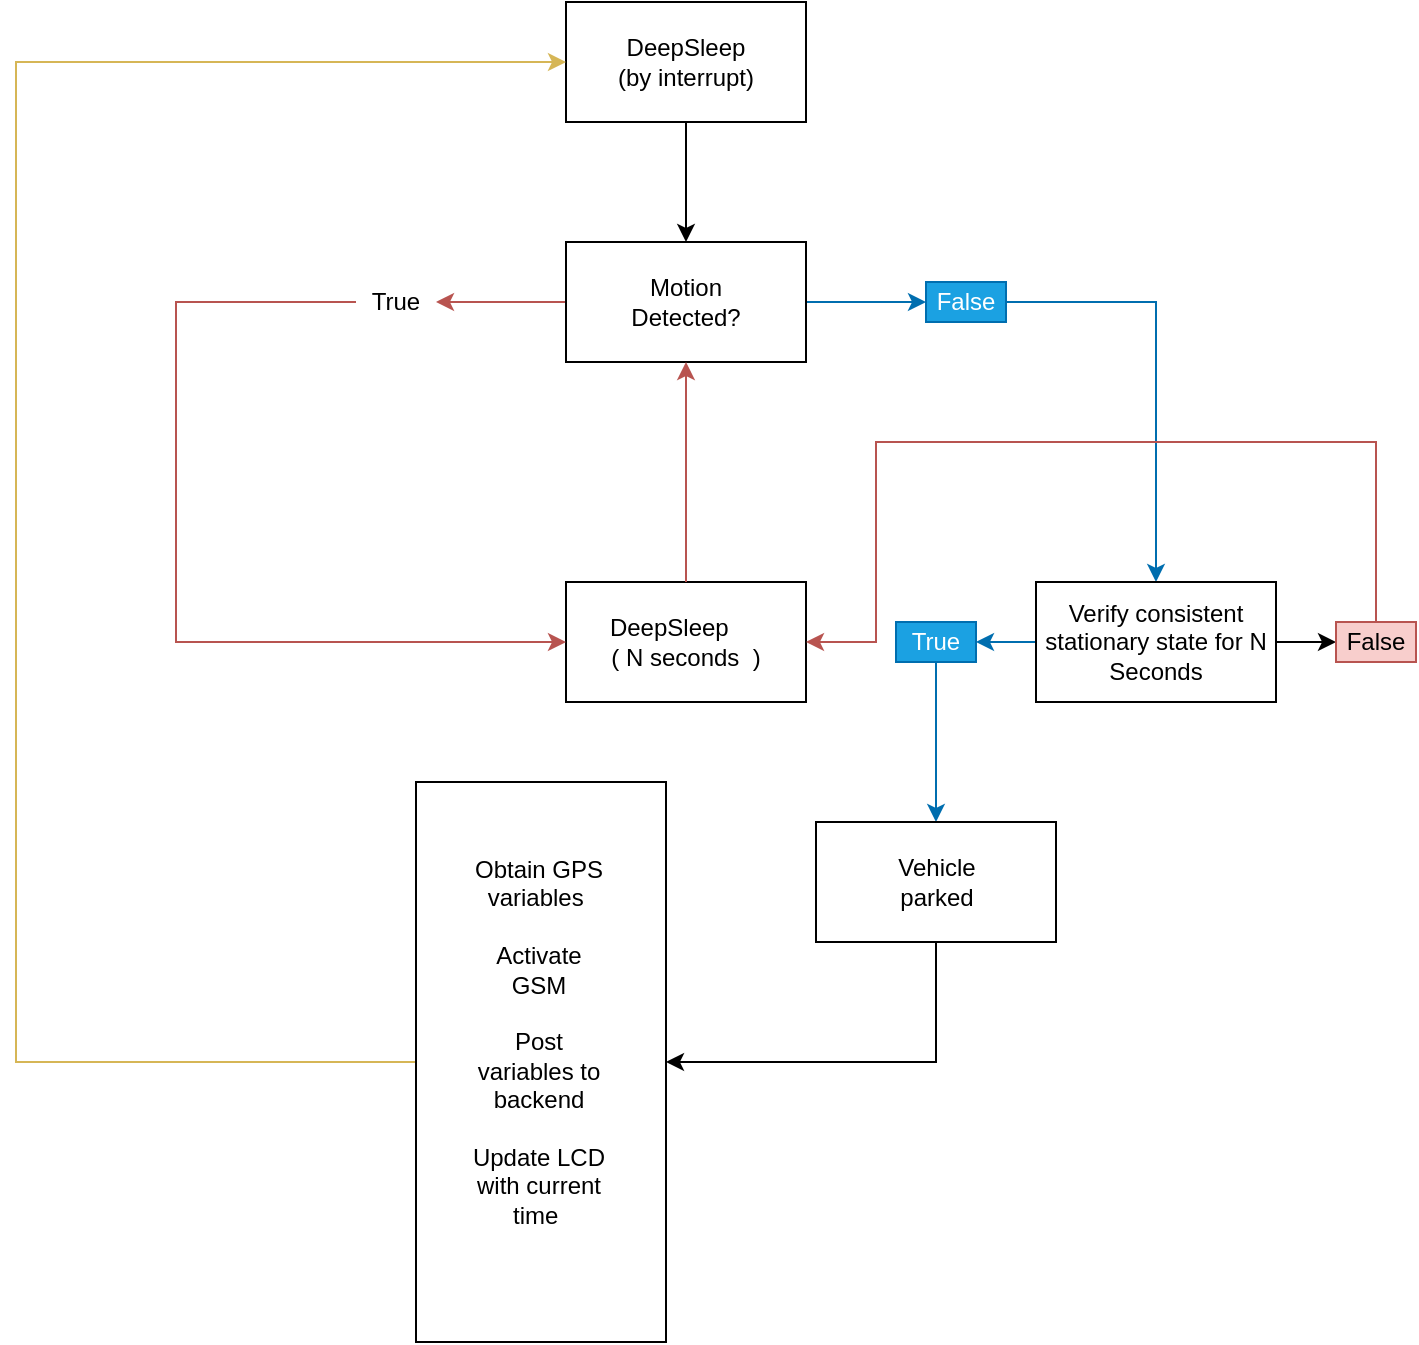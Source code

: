 <mxfile version="14.1.8" type="device"><diagram id="kgpKYQtTHZ0yAKxKKP6v" name="Page-1"><mxGraphModel dx="1209" dy="711" grid="1" gridSize="10" guides="1" tooltips="1" connect="1" arrows="1" fold="1" page="1" pageScale="1" pageWidth="850" pageHeight="1100" math="0" shadow="0"><root><mxCell id="0"/><mxCell id="1" parent="0"/><mxCell id="TYt9g1yqvVfg4qbYG6r0-8" style="edgeStyle=orthogonalEdgeStyle;rounded=0;orthogonalLoop=1;jettySize=auto;html=1;" parent="1" source="TYt9g1yqvVfg4qbYG6r0-1" target="TYt9g1yqvVfg4qbYG6r0-4" edge="1"><mxGeometry relative="1" as="geometry"/></mxCell><mxCell id="TYt9g1yqvVfg4qbYG6r0-1" value="" style="rounded=0;whiteSpace=wrap;html=1;" parent="1" vertex="1"><mxGeometry x="365" y="40" width="120" height="60" as="geometry"/></mxCell><mxCell id="TYt9g1yqvVfg4qbYG6r0-2" value="DeepSleep (by interrupt)" style="text;html=1;strokeColor=none;fillColor=none;align=center;verticalAlign=middle;whiteSpace=wrap;rounded=0;" parent="1" vertex="1"><mxGeometry x="385" y="40" width="80" height="60" as="geometry"/></mxCell><mxCell id="TYt9g1yqvVfg4qbYG6r0-34" style="edgeStyle=orthogonalEdgeStyle;rounded=0;orthogonalLoop=1;jettySize=auto;html=1;fillColor=#1ba1e2;strokeColor=#006EAF;" parent="1" source="TYt9g1yqvVfg4qbYG6r0-4" target="TYt9g1yqvVfg4qbYG6r0-21" edge="1"><mxGeometry relative="1" as="geometry"/></mxCell><mxCell id="TYt9g1yqvVfg4qbYG6r0-35" style="edgeStyle=orthogonalEdgeStyle;rounded=0;orthogonalLoop=1;jettySize=auto;html=1;entryX=1;entryY=0.5;entryDx=0;entryDy=0;fillColor=#f8cecc;strokeColor=#b85450;" parent="1" source="TYt9g1yqvVfg4qbYG6r0-4" target="TYt9g1yqvVfg4qbYG6r0-20" edge="1"><mxGeometry relative="1" as="geometry"><mxPoint x="310" y="190" as="targetPoint"/></mxGeometry></mxCell><mxCell id="TYt9g1yqvVfg4qbYG6r0-4" value="" style="rounded=0;whiteSpace=wrap;html=1;" parent="1" vertex="1"><mxGeometry x="365" y="160" width="120" height="60" as="geometry"/></mxCell><mxCell id="TYt9g1yqvVfg4qbYG6r0-7" value="Motion Detected?" style="text;html=1;strokeColor=none;fillColor=none;align=center;verticalAlign=middle;whiteSpace=wrap;rounded=0;" parent="1" vertex="1"><mxGeometry x="405" y="180" width="40" height="20" as="geometry"/></mxCell><mxCell id="TYt9g1yqvVfg4qbYG6r0-15" value="" style="rounded=0;whiteSpace=wrap;html=1;" parent="1" vertex="1"><mxGeometry x="365" y="330" width="120" height="60" as="geometry"/></mxCell><mxCell id="TYt9g1yqvVfg4qbYG6r0-19" style="edgeStyle=orthogonalEdgeStyle;rounded=0;orthogonalLoop=1;jettySize=auto;html=1;fillColor=#f8cecc;strokeColor=#b85450;" parent="1" source="TYt9g1yqvVfg4qbYG6r0-16" edge="1"><mxGeometry relative="1" as="geometry"><mxPoint x="425" y="220" as="targetPoint"/></mxGeometry></mxCell><mxCell id="TYt9g1yqvVfg4qbYG6r0-16" value="DeepSleep&amp;nbsp; &amp;nbsp; &amp;nbsp; ( N seconds&amp;nbsp; )" style="text;html=1;strokeColor=none;fillColor=none;align=center;verticalAlign=middle;whiteSpace=wrap;rounded=0;" parent="1" vertex="1"><mxGeometry x="385" y="330" width="80" height="60" as="geometry"/></mxCell><mxCell id="TYt9g1yqvVfg4qbYG6r0-39" style="edgeStyle=orthogonalEdgeStyle;rounded=0;orthogonalLoop=1;jettySize=auto;html=1;fillColor=#f8cecc;strokeColor=#b85450;entryX=0;entryY=0.5;entryDx=0;entryDy=0;" parent="1" source="TYt9g1yqvVfg4qbYG6r0-20" target="TYt9g1yqvVfg4qbYG6r0-15" edge="1"><mxGeometry relative="1" as="geometry"><mxPoint x="180" y="370" as="targetPoint"/><Array as="points"><mxPoint x="170" y="190"/><mxPoint x="170" y="360"/></Array></mxGeometry></mxCell><mxCell id="TYt9g1yqvVfg4qbYG6r0-20" value="True" style="text;html=1;strokeColor=none;fillColor=none;align=center;verticalAlign=middle;whiteSpace=wrap;rounded=0;" parent="1" vertex="1"><mxGeometry x="260" y="180" width="40" height="20" as="geometry"/></mxCell><mxCell id="TYt9g1yqvVfg4qbYG6r0-38" style="edgeStyle=orthogonalEdgeStyle;rounded=0;orthogonalLoop=1;jettySize=auto;html=1;entryX=0.5;entryY=0;entryDx=0;entryDy=0;fillColor=#1ba1e2;strokeColor=#006EAF;" parent="1" source="TYt9g1yqvVfg4qbYG6r0-21" target="TYt9g1yqvVfg4qbYG6r0-41" edge="1"><mxGeometry relative="1" as="geometry"><mxPoint x="660.0" y="260" as="targetPoint"/></mxGeometry></mxCell><mxCell id="TYt9g1yqvVfg4qbYG6r0-21" value="False" style="text;html=1;strokeColor=#006EAF;fillColor=#1ba1e2;align=center;verticalAlign=middle;whiteSpace=wrap;rounded=0;fontColor=#ffffff;" parent="1" vertex="1"><mxGeometry x="545" y="180" width="40" height="20" as="geometry"/></mxCell><mxCell id="TYt9g1yqvVfg4qbYG6r0-68" style="edgeStyle=orthogonalEdgeStyle;rounded=0;orthogonalLoop=1;jettySize=auto;html=1;exitX=0;exitY=0.5;exitDx=0;exitDy=0;entryX=1;entryY=0.5;entryDx=0;entryDy=0;fillColor=#1ba1e2;strokeColor=#006EAF;" parent="1" source="TYt9g1yqvVfg4qbYG6r0-41" target="TYt9g1yqvVfg4qbYG6r0-49" edge="1"><mxGeometry relative="1" as="geometry"><mxPoint x="580" y="360" as="targetPoint"/></mxGeometry></mxCell><mxCell id="TYt9g1yqvVfg4qbYG6r0-69" style="edgeStyle=orthogonalEdgeStyle;rounded=0;orthogonalLoop=1;jettySize=auto;html=1;entryX=0;entryY=0.5;entryDx=0;entryDy=0;" parent="1" source="TYt9g1yqvVfg4qbYG6r0-41" target="TYt9g1yqvVfg4qbYG6r0-50" edge="1"><mxGeometry relative="1" as="geometry"/></mxCell><mxCell id="TYt9g1yqvVfg4qbYG6r0-41" value="Verify consistent stationary state for N Seconds" style="rounded=0;whiteSpace=wrap;html=1;" parent="1" vertex="1"><mxGeometry x="600" y="330" width="120" height="60" as="geometry"/></mxCell><mxCell id="TYt9g1yqvVfg4qbYG6r0-70" style="edgeStyle=orthogonalEdgeStyle;rounded=0;orthogonalLoop=1;jettySize=auto;html=1;fillColor=#1ba1e2;strokeColor=#006EAF;entryX=0.5;entryY=0;entryDx=0;entryDy=0;" parent="1" source="TYt9g1yqvVfg4qbYG6r0-49" target="TYt9g1yqvVfg4qbYG6r0-52" edge="1"><mxGeometry relative="1" as="geometry"><mxPoint x="550" y="400" as="targetPoint"/></mxGeometry></mxCell><mxCell id="TYt9g1yqvVfg4qbYG6r0-49" value="True" style="text;html=1;strokeColor=#006EAF;fillColor=#1ba1e2;align=center;verticalAlign=middle;whiteSpace=wrap;rounded=0;fontColor=#ffffff;" parent="1" vertex="1"><mxGeometry x="530" y="350" width="40" height="20" as="geometry"/></mxCell><mxCell id="TYt9g1yqvVfg4qbYG6r0-71" style="edgeStyle=orthogonalEdgeStyle;rounded=0;orthogonalLoop=1;jettySize=auto;html=1;fillColor=#f8cecc;strokeColor=#b85450;" parent="1" source="TYt9g1yqvVfg4qbYG6r0-50" target="TYt9g1yqvVfg4qbYG6r0-15" edge="1"><mxGeometry relative="1" as="geometry"><mxPoint x="810" y="260" as="targetPoint"/><Array as="points"><mxPoint x="770" y="260"/><mxPoint x="520" y="260"/><mxPoint x="520" y="360"/></Array></mxGeometry></mxCell><mxCell id="TYt9g1yqvVfg4qbYG6r0-50" value="False" style="text;html=1;strokeColor=#b85450;fillColor=#f8cecc;align=center;verticalAlign=middle;whiteSpace=wrap;rounded=0;" parent="1" vertex="1"><mxGeometry x="750" y="350" width="40" height="20" as="geometry"/></mxCell><mxCell id="TYt9g1yqvVfg4qbYG6r0-73" style="edgeStyle=orthogonalEdgeStyle;rounded=0;orthogonalLoop=1;jettySize=auto;html=1;" parent="1" source="TYt9g1yqvVfg4qbYG6r0-52" target="TYt9g1yqvVfg4qbYG6r0-54" edge="1"><mxGeometry relative="1" as="geometry"><Array as="points"><mxPoint x="550" y="570"/></Array></mxGeometry></mxCell><mxCell id="TYt9g1yqvVfg4qbYG6r0-52" value="" style="rounded=0;whiteSpace=wrap;html=1;" parent="1" vertex="1"><mxGeometry x="490" y="450" width="120" height="60" as="geometry"/></mxCell><mxCell id="TYt9g1yqvVfg4qbYG6r0-53" value="Vehicle parked" style="text;html=1;strokeColor=none;fillColor=none;align=center;verticalAlign=middle;whiteSpace=wrap;rounded=0;" parent="1" vertex="1"><mxGeometry x="512.5" y="470" width="75" height="20" as="geometry"/></mxCell><mxCell id="TYt9g1yqvVfg4qbYG6r0-57" style="edgeStyle=orthogonalEdgeStyle;rounded=0;orthogonalLoop=1;jettySize=auto;html=1;fillColor=#fff2cc;strokeColor=#d6b656;entryX=0;entryY=0.5;entryDx=0;entryDy=0;" parent="1" source="TYt9g1yqvVfg4qbYG6r0-54" target="TYt9g1yqvVfg4qbYG6r0-1" edge="1"><mxGeometry relative="1" as="geometry"><mxPoint x="100" y="70" as="targetPoint"/><Array as="points"><mxPoint x="90" y="570"/><mxPoint x="90" y="70"/></Array></mxGeometry></mxCell><mxCell id="TYt9g1yqvVfg4qbYG6r0-54" value="" style="rounded=0;whiteSpace=wrap;html=1;" parent="1" vertex="1"><mxGeometry x="290" y="430" width="125" height="280" as="geometry"/></mxCell><mxCell id="TYt9g1yqvVfg4qbYG6r0-55" value="Obtain GPS variables&amp;nbsp;&lt;br&gt;&lt;br&gt;Activate GSM&lt;br&gt;&lt;br&gt;Post variables to backend&lt;br&gt;&lt;br&gt;Update LCD with current time&amp;nbsp;" style="text;html=1;strokeColor=none;fillColor=none;align=center;verticalAlign=middle;whiteSpace=wrap;rounded=0;" parent="1" vertex="1"><mxGeometry x="314.38" y="550" width="75" height="20" as="geometry"/></mxCell></root></mxGraphModel></diagram></mxfile>